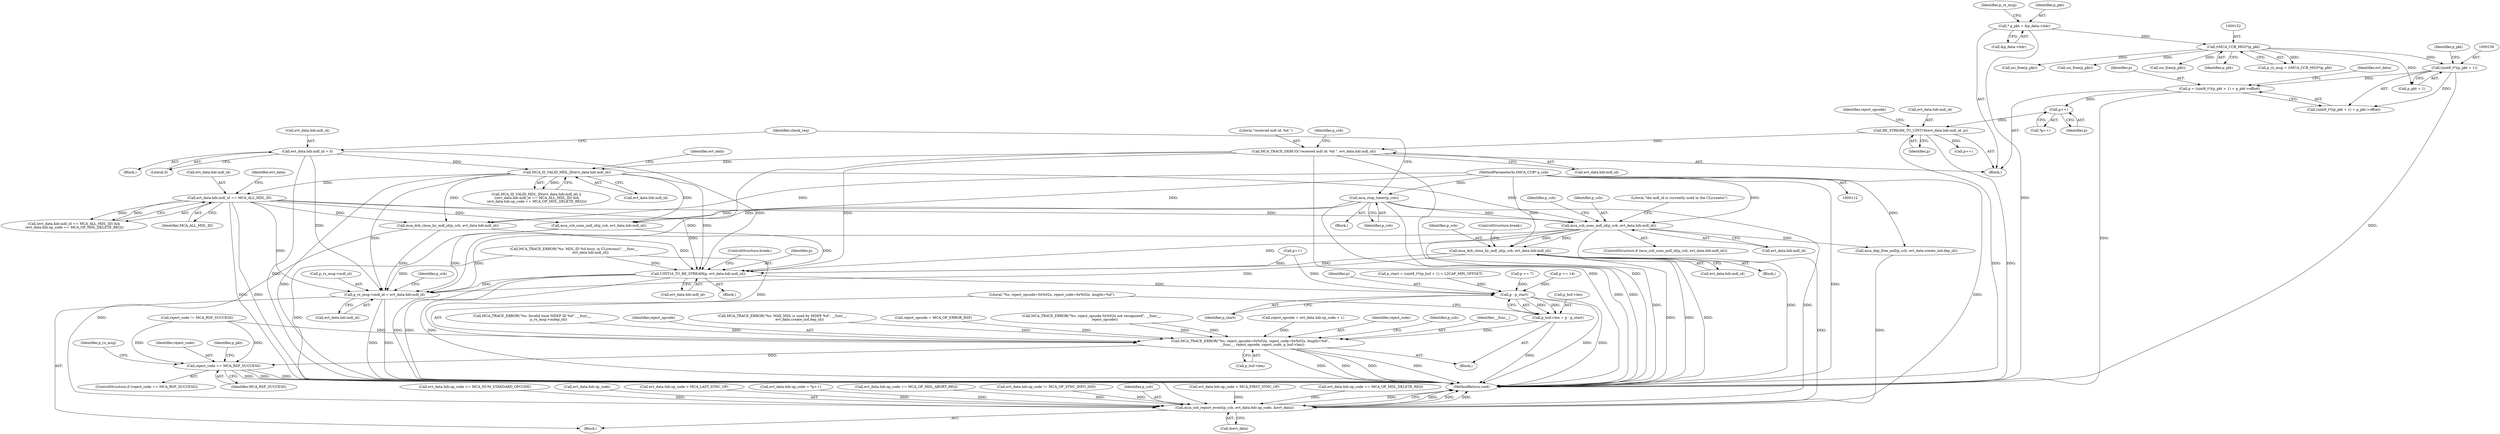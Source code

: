 digraph "0_Android_5216e6120160b28d76e9ee4dff9995e772647511@API" {
"1000495" [label="(Call,mca_dcb_close_by_mdl_id(p_ccb, evt_data.hdr.mdl_id))"];
"1000485" [label="(Call,mca_ccb_uses_mdl_id(p_ccb, evt_data.hdr.mdl_id))"];
"1000326" [label="(Call,mca_stop_timer(p_ccb))"];
"1000113" [label="(MethodParameterIn,tMCA_CCB* p_ccb)"];
"1000404" [label="(Call,MCA_IS_VALID_MDL_ID(evt_data.hdr.mdl_id))"];
"1000376" [label="(Call,evt_data.hdr.mdl_id = 0)"];
"1000190" [label="(Call,MCA_TRACE_DEBUG(\"received mdl id: %d \", evt_data.hdr.mdl_id))"];
"1000174" [label="(Call,BE_STREAM_TO_UINT16(evt_data.hdr.mdl_id, p))"];
"1000172" [label="(Call,p++)"];
"1000154" [label="(Call,p = (uint8_t*)(p_pkt + 1) + p_pkt->offset)"];
"1000157" [label="(Call,(uint8_t*)(p_pkt + 1))"];
"1000151" [label="(Call,(tMCA_CCB_MSG*)p_pkt)"];
"1000117" [label="(Call,* p_pkt = &p_data->hdr)"];
"1000411" [label="(Call,evt_data.hdr.mdl_id == MCA_ALL_MDL_ID)"];
"1000629" [label="(Call,UINT16_TO_BE_STREAM(p, evt_data.hdr.mdl_id))"];
"1000671" [label="(Call,p - p_start)"];
"1000667" [label="(Call,p_buf->len = p - p_start)"];
"1000674" [label="(Call,MCA_TRACE_ERROR(\"%s: reject_opcode=0x%02x, reject_code=0x%02x, length=%d\",\n                      __func__, reject_opcode, reject_code, p_buf->len))"];
"1000692" [label="(Call,reject_code == MCA_RSP_SUCCESS)"];
"1000705" [label="(Call,p_rx_msg->mdl_id = evt_data.hdr.mdl_id)"];
"1000729" [label="(Call,mca_ccb_report_event(p_ccb, evt_data.hdr.op_code, &evt_data))"];
"1000351" [label="(Call,evt_data.hdr.op_code >= MCA_NUM_STANDARD_OPCODE)"];
"1000731" [label="(Call,evt_data.hdr.op_code)"];
"1000171" [label="(Call,*p++)"];
"1000365" [label="(Call,evt_data.hdr.op_code > MCA_LAST_SYNC_OP)"];
"1000693" [label="(Identifier,reject_code)"];
"1000672" [label="(Identifier,p)"];
"1000287" [label="(Block,)"];
"1000156" [label="(Call,(uint8_t*)(p_pkt + 1) + p_pkt->offset)"];
"1000129" [label="(Identifier,p_rx_msg)"];
"1000330" [label="(Call,osi_free(p_pkt))"];
"1000327" [label="(Identifier,p_ccb)"];
"1000165" [label="(Call,evt_data.hdr.op_code = *p++)"];
"1000537" [label="(Call,MCA_TRACE_ERROR(\"%s: MDL_ID %d busy, in CL(reconn)\", __func__,\n                              evt_data.hdr.mdl_id))"];
"1000157" [label="(Call,(uint8_t*)(p_pkt + 1))"];
"1000159" [label="(Call,p_pkt + 1)"];
"1000507" [label="(Identifier,p_ccb)"];
"1000674" [label="(Call,MCA_TRACE_ERROR(\"%s: reject_opcode=0x%02x, reject_code=0x%02x, length=%d\",\n                      __func__, reject_opcode, reject_code, p_buf->len))"];
"1000377" [label="(Call,evt_data.hdr.mdl_id)"];
"1000200" [label="(Identifier,p_ccb)"];
"1000636" [label="(ControlStructure,break;)"];
"1000486" [label="(Identifier,p_ccb)"];
"1000668" [label="(Call,p_buf->len)"];
"1000326" [label="(Call,mca_stop_timer(p_ccb))"];
"1000405" [label="(Call,evt_data.hdr.mdl_id)"];
"1000736" [label="(Call,&evt_data)"];
"1000154" [label="(Call,p = (uint8_t*)(p_pkt + 1) + p_pkt->offset)"];
"1000172" [label="(Call,p++)"];
"1000722" [label="(Call,osi_free(p_pkt))"];
"1000382" [label="(Literal,0)"];
"1000117" [label="(Call,* p_pkt = &p_data->hdr)"];
"1000168" [label="(Identifier,evt_data)"];
"1000181" [label="(Call,reject_opcode = evt_data.hdr.op_code + 1)"];
"1000174" [label="(Call,BE_STREAM_TO_UINT16(evt_data.hdr.mdl_id, p))"];
"1000629" [label="(Call,UINT16_TO_BE_STREAM(p, evt_data.hdr.mdl_id))"];
"1000372" [label="(Block,)"];
"1000678" [label="(Identifier,reject_code)"];
"1000716" [label="(Identifier,p_ccb)"];
"1000213" [label="(Call,evt_data.hdr.op_code == MCA_OP_MDL_ABORT_REQ)"];
"1000684" [label="(Identifier,p_ccb)"];
"1000414" [label="(Identifier,evt_data)"];
"1000666" [label="(Block,)"];
"1000691" [label="(ControlStructure,if (reject_code == MCA_RSP_SUCCESS))"];
"1000676" [label="(Identifier,__func__)"];
"1000555" [label="(Call,mca_dcb_close_by_mdl_id(p_ccb, evt_data.hdr.mdl_id))"];
"1000474" [label="(Call,MCA_TRACE_ERROR(\"%s: Invalid local MDEP ID %d\", __func__,\n                              p_rx_msg->mdep_id))"];
"1000175" [label="(Call,evt_data.hdr.mdl_id)"];
"1000529" [label="(Call,mca_ccb_uses_mdl_id(p_ccb, evt_data.hdr.mdl_id))"];
"1000485" [label="(Call,mca_ccb_uses_mdl_id(p_ccb, evt_data.hdr.mdl_id))"];
"1000115" [label="(Block,)"];
"1000526" [label="(ControlStructure,break;)"];
"1000673" [label="(Identifier,p_start)"];
"1000496" [label="(Identifier,p_ccb)"];
"1000173" [label="(Identifier,p)"];
"1000376" [label="(Call,evt_data.hdr.mdl_id = 0)"];
"1000113" [label="(MethodParameterIn,tMCA_CCB* p_ccb)"];
"1000729" [label="(Call,mca_ccb_report_event(p_ccb, evt_data.hdr.op_code, &evt_data))"];
"1000677" [label="(Identifier,reject_opcode)"];
"1000515" [label="(Call,MCA_TRACE_ERROR(\"%s: MAX_MDL is used by MDEP %d\", __func__,\n                                evt_data.create_ind.dep_id))"];
"1000739" [label="(Call,osi_free(p_pkt))"];
"1000569" [label="(Call,reject_code != MCA_RSP_SUCCESS)"];
"1000740" [label="(Identifier,p_pkt)"];
"1000421" [label="(Identifier,evt_data)"];
"1000151" [label="(Call,(tMCA_CCB_MSG*)p_pkt)"];
"1000153" [label="(Identifier,p_pkt)"];
"1000572" [label="(Call,evt_data.hdr.op_code != MCA_OP_SYNC_INFO_IND)"];
"1000741" [label="(MethodReturn,void)"];
"1000706" [label="(Call,p_rx_msg->mdl_id)"];
"1000698" [label="(Identifier,p_rx_msg)"];
"1000373" [label="(Call,reject_opcode = MCA_OP_ERROR_RSP)"];
"1000412" [label="(Call,evt_data.hdr.mdl_id)"];
"1000492" [label="(Block,)"];
"1000192" [label="(Call,evt_data.hdr.mdl_id)"];
"1000667" [label="(Call,p_buf->len = p - p_start)"];
"1000705" [label="(Call,p_rx_msg->mdl_id = evt_data.hdr.mdl_id)"];
"1000182" [label="(Identifier,reject_opcode)"];
"1000417" [label="(Identifier,MCA_ALL_MDL_ID)"];
"1000497" [label="(Call,evt_data.hdr.mdl_id)"];
"1000444" [label="(Call,p++)"];
"1000642" [label="(Call,p += 7)"];
"1000651" [label="(Call,p += 14)"];
"1000631" [label="(Call,evt_data.hdr.mdl_id)"];
"1000403" [label="(Call,MCA_IS_VALID_MDL_ID(evt_data.hdr.mdl_id) ||\n ((evt_data.hdr.mdl_id == MCA_ALL_MDL_ID) &&\n (evt_data.hdr.op_code == MCA_OP_MDL_DELETE_REQ)))"];
"1000695" [label="(Block,)"];
"1000614" [label="(Call,p++)"];
"1000404" [label="(Call,MCA_IS_VALID_MDL_ID(evt_data.hdr.mdl_id))"];
"1000656" [label="(Call,MCA_TRACE_ERROR(\"%s: reject_opcode 0x%02x not recognized\", __func__,\n                        reject_opcode))"];
"1000149" [label="(Call,p_rx_msg = (tMCA_CCB_MSG*)p_pkt)"];
"1000730" [label="(Identifier,p_ccb)"];
"1000494" [label="(Literal,\"the mdl_id is currently used in the CL(create)\")"];
"1000180" [label="(Identifier,p)"];
"1000118" [label="(Identifier,p_pkt)"];
"1000506" [label="(Call,mca_dep_free_mdl(p_ccb, evt_data.create_ind.dep_id))"];
"1000119" [label="(Call,&p_data->hdr)"];
"1000392" [label="(Identifier,check_req)"];
"1000410" [label="(Call,(evt_data.hdr.mdl_id == MCA_ALL_MDL_ID) &&\n (evt_data.hdr.op_code == MCA_OP_MDL_DELETE_REQ))"];
"1000358" [label="(Call,evt_data.hdr.op_code < MCA_FIRST_SYNC_OP)"];
"1000163" [label="(Identifier,p_pkt)"];
"1000190" [label="(Call,MCA_TRACE_DEBUG(\"received mdl id: %d \", evt_data.hdr.mdl_id))"];
"1000671" [label="(Call,p - p_start)"];
"1000418" [label="(Call,evt_data.hdr.op_code == MCA_OP_MDL_DELETE_REQ)"];
"1000191" [label="(Literal,\"received mdl id: %d \")"];
"1000709" [label="(Call,evt_data.hdr.mdl_id)"];
"1000484" [label="(ControlStructure,if (mca_ccb_uses_mdl_id(p_ccb, evt_data.hdr.mdl_id)))"];
"1000694" [label="(Identifier,MCA_RSP_SUCCESS)"];
"1000692" [label="(Call,reject_code == MCA_RSP_SUCCESS)"];
"1000155" [label="(Identifier,p)"];
"1000623" [label="(Block,)"];
"1000630" [label="(Identifier,p)"];
"1000679" [label="(Call,p_buf->len)"];
"1000487" [label="(Call,evt_data.hdr.mdl_id)"];
"1000675" [label="(Literal,\"%s: reject_opcode=0x%02x, reject_code=0x%02x, length=%d\")"];
"1000598" [label="(Call,p_start = (uint8_t*)(p_buf + 1) + L2CAP_MIN_OFFSET)"];
"1000495" [label="(Call,mca_dcb_close_by_mdl_id(p_ccb, evt_data.hdr.mdl_id))"];
"1000411" [label="(Call,evt_data.hdr.mdl_id == MCA_ALL_MDL_ID)"];
"1000495" -> "1000492"  [label="AST: "];
"1000495" -> "1000497"  [label="CFG: "];
"1000496" -> "1000495"  [label="AST: "];
"1000497" -> "1000495"  [label="AST: "];
"1000526" -> "1000495"  [label="CFG: "];
"1000495" -> "1000741"  [label="DDG: "];
"1000495" -> "1000741"  [label="DDG: "];
"1000495" -> "1000741"  [label="DDG: "];
"1000485" -> "1000495"  [label="DDG: "];
"1000485" -> "1000495"  [label="DDG: "];
"1000113" -> "1000495"  [label="DDG: "];
"1000495" -> "1000629"  [label="DDG: "];
"1000495" -> "1000705"  [label="DDG: "];
"1000495" -> "1000729"  [label="DDG: "];
"1000485" -> "1000484"  [label="AST: "];
"1000485" -> "1000487"  [label="CFG: "];
"1000486" -> "1000485"  [label="AST: "];
"1000487" -> "1000485"  [label="AST: "];
"1000494" -> "1000485"  [label="CFG: "];
"1000507" -> "1000485"  [label="CFG: "];
"1000485" -> "1000741"  [label="DDG: "];
"1000485" -> "1000741"  [label="DDG: "];
"1000326" -> "1000485"  [label="DDG: "];
"1000113" -> "1000485"  [label="DDG: "];
"1000404" -> "1000485"  [label="DDG: "];
"1000411" -> "1000485"  [label="DDG: "];
"1000485" -> "1000506"  [label="DDG: "];
"1000485" -> "1000629"  [label="DDG: "];
"1000485" -> "1000705"  [label="DDG: "];
"1000326" -> "1000287"  [label="AST: "];
"1000326" -> "1000327"  [label="CFG: "];
"1000327" -> "1000326"  [label="AST: "];
"1000392" -> "1000326"  [label="CFG: "];
"1000326" -> "1000741"  [label="DDG: "];
"1000326" -> "1000741"  [label="DDG: "];
"1000113" -> "1000326"  [label="DDG: "];
"1000326" -> "1000529"  [label="DDG: "];
"1000326" -> "1000555"  [label="DDG: "];
"1000326" -> "1000729"  [label="DDG: "];
"1000113" -> "1000112"  [label="AST: "];
"1000113" -> "1000741"  [label="DDG: "];
"1000113" -> "1000506"  [label="DDG: "];
"1000113" -> "1000529"  [label="DDG: "];
"1000113" -> "1000555"  [label="DDG: "];
"1000113" -> "1000729"  [label="DDG: "];
"1000404" -> "1000403"  [label="AST: "];
"1000404" -> "1000405"  [label="CFG: "];
"1000405" -> "1000404"  [label="AST: "];
"1000414" -> "1000404"  [label="CFG: "];
"1000403" -> "1000404"  [label="CFG: "];
"1000404" -> "1000741"  [label="DDG: "];
"1000404" -> "1000403"  [label="DDG: "];
"1000376" -> "1000404"  [label="DDG: "];
"1000190" -> "1000404"  [label="DDG: "];
"1000404" -> "1000411"  [label="DDG: "];
"1000404" -> "1000529"  [label="DDG: "];
"1000404" -> "1000555"  [label="DDG: "];
"1000404" -> "1000629"  [label="DDG: "];
"1000404" -> "1000705"  [label="DDG: "];
"1000376" -> "1000372"  [label="AST: "];
"1000376" -> "1000382"  [label="CFG: "];
"1000377" -> "1000376"  [label="AST: "];
"1000382" -> "1000376"  [label="AST: "];
"1000392" -> "1000376"  [label="CFG: "];
"1000376" -> "1000741"  [label="DDG: "];
"1000376" -> "1000629"  [label="DDG: "];
"1000376" -> "1000705"  [label="DDG: "];
"1000190" -> "1000115"  [label="AST: "];
"1000190" -> "1000192"  [label="CFG: "];
"1000191" -> "1000190"  [label="AST: "];
"1000192" -> "1000190"  [label="AST: "];
"1000200" -> "1000190"  [label="CFG: "];
"1000190" -> "1000741"  [label="DDG: "];
"1000190" -> "1000741"  [label="DDG: "];
"1000174" -> "1000190"  [label="DDG: "];
"1000190" -> "1000629"  [label="DDG: "];
"1000190" -> "1000705"  [label="DDG: "];
"1000174" -> "1000115"  [label="AST: "];
"1000174" -> "1000180"  [label="CFG: "];
"1000175" -> "1000174"  [label="AST: "];
"1000180" -> "1000174"  [label="AST: "];
"1000182" -> "1000174"  [label="CFG: "];
"1000174" -> "1000741"  [label="DDG: "];
"1000174" -> "1000741"  [label="DDG: "];
"1000172" -> "1000174"  [label="DDG: "];
"1000174" -> "1000444"  [label="DDG: "];
"1000172" -> "1000171"  [label="AST: "];
"1000172" -> "1000173"  [label="CFG: "];
"1000173" -> "1000172"  [label="AST: "];
"1000171" -> "1000172"  [label="CFG: "];
"1000154" -> "1000172"  [label="DDG: "];
"1000154" -> "1000115"  [label="AST: "];
"1000154" -> "1000156"  [label="CFG: "];
"1000155" -> "1000154"  [label="AST: "];
"1000156" -> "1000154"  [label="AST: "];
"1000168" -> "1000154"  [label="CFG: "];
"1000154" -> "1000741"  [label="DDG: "];
"1000157" -> "1000154"  [label="DDG: "];
"1000157" -> "1000156"  [label="AST: "];
"1000157" -> "1000159"  [label="CFG: "];
"1000158" -> "1000157"  [label="AST: "];
"1000159" -> "1000157"  [label="AST: "];
"1000163" -> "1000157"  [label="CFG: "];
"1000157" -> "1000741"  [label="DDG: "];
"1000157" -> "1000156"  [label="DDG: "];
"1000151" -> "1000157"  [label="DDG: "];
"1000151" -> "1000149"  [label="AST: "];
"1000151" -> "1000153"  [label="CFG: "];
"1000152" -> "1000151"  [label="AST: "];
"1000153" -> "1000151"  [label="AST: "];
"1000149" -> "1000151"  [label="CFG: "];
"1000151" -> "1000149"  [label="DDG: "];
"1000117" -> "1000151"  [label="DDG: "];
"1000151" -> "1000159"  [label="DDG: "];
"1000151" -> "1000330"  [label="DDG: "];
"1000151" -> "1000722"  [label="DDG: "];
"1000151" -> "1000739"  [label="DDG: "];
"1000117" -> "1000115"  [label="AST: "];
"1000117" -> "1000119"  [label="CFG: "];
"1000118" -> "1000117"  [label="AST: "];
"1000119" -> "1000117"  [label="AST: "];
"1000129" -> "1000117"  [label="CFG: "];
"1000117" -> "1000741"  [label="DDG: "];
"1000411" -> "1000410"  [label="AST: "];
"1000411" -> "1000417"  [label="CFG: "];
"1000412" -> "1000411"  [label="AST: "];
"1000417" -> "1000411"  [label="AST: "];
"1000421" -> "1000411"  [label="CFG: "];
"1000410" -> "1000411"  [label="CFG: "];
"1000411" -> "1000741"  [label="DDG: "];
"1000411" -> "1000741"  [label="DDG: "];
"1000411" -> "1000410"  [label="DDG: "];
"1000411" -> "1000410"  [label="DDG: "];
"1000411" -> "1000529"  [label="DDG: "];
"1000411" -> "1000555"  [label="DDG: "];
"1000411" -> "1000629"  [label="DDG: "];
"1000411" -> "1000705"  [label="DDG: "];
"1000629" -> "1000623"  [label="AST: "];
"1000629" -> "1000631"  [label="CFG: "];
"1000630" -> "1000629"  [label="AST: "];
"1000631" -> "1000629"  [label="AST: "];
"1000636" -> "1000629"  [label="CFG: "];
"1000629" -> "1000741"  [label="DDG: "];
"1000629" -> "1000741"  [label="DDG: "];
"1000629" -> "1000741"  [label="DDG: "];
"1000614" -> "1000629"  [label="DDG: "];
"1000537" -> "1000629"  [label="DDG: "];
"1000529" -> "1000629"  [label="DDG: "];
"1000555" -> "1000629"  [label="DDG: "];
"1000629" -> "1000671"  [label="DDG: "];
"1000629" -> "1000705"  [label="DDG: "];
"1000671" -> "1000667"  [label="AST: "];
"1000671" -> "1000673"  [label="CFG: "];
"1000672" -> "1000671"  [label="AST: "];
"1000673" -> "1000671"  [label="AST: "];
"1000667" -> "1000671"  [label="CFG: "];
"1000671" -> "1000741"  [label="DDG: "];
"1000671" -> "1000741"  [label="DDG: "];
"1000671" -> "1000667"  [label="DDG: "];
"1000671" -> "1000667"  [label="DDG: "];
"1000642" -> "1000671"  [label="DDG: "];
"1000651" -> "1000671"  [label="DDG: "];
"1000614" -> "1000671"  [label="DDG: "];
"1000598" -> "1000671"  [label="DDG: "];
"1000667" -> "1000666"  [label="AST: "];
"1000668" -> "1000667"  [label="AST: "];
"1000675" -> "1000667"  [label="CFG: "];
"1000667" -> "1000741"  [label="DDG: "];
"1000667" -> "1000674"  [label="DDG: "];
"1000674" -> "1000666"  [label="AST: "];
"1000674" -> "1000679"  [label="CFG: "];
"1000675" -> "1000674"  [label="AST: "];
"1000676" -> "1000674"  [label="AST: "];
"1000677" -> "1000674"  [label="AST: "];
"1000678" -> "1000674"  [label="AST: "];
"1000679" -> "1000674"  [label="AST: "];
"1000684" -> "1000674"  [label="CFG: "];
"1000674" -> "1000741"  [label="DDG: "];
"1000674" -> "1000741"  [label="DDG: "];
"1000674" -> "1000741"  [label="DDG: "];
"1000674" -> "1000741"  [label="DDG: "];
"1000474" -> "1000674"  [label="DDG: "];
"1000656" -> "1000674"  [label="DDG: "];
"1000656" -> "1000674"  [label="DDG: "];
"1000537" -> "1000674"  [label="DDG: "];
"1000515" -> "1000674"  [label="DDG: "];
"1000181" -> "1000674"  [label="DDG: "];
"1000373" -> "1000674"  [label="DDG: "];
"1000569" -> "1000674"  [label="DDG: "];
"1000674" -> "1000692"  [label="DDG: "];
"1000692" -> "1000691"  [label="AST: "];
"1000692" -> "1000694"  [label="CFG: "];
"1000693" -> "1000692"  [label="AST: "];
"1000694" -> "1000692"  [label="AST: "];
"1000698" -> "1000692"  [label="CFG: "];
"1000740" -> "1000692"  [label="CFG: "];
"1000692" -> "1000741"  [label="DDG: "];
"1000692" -> "1000741"  [label="DDG: "];
"1000692" -> "1000741"  [label="DDG: "];
"1000569" -> "1000692"  [label="DDG: "];
"1000569" -> "1000692"  [label="DDG: "];
"1000705" -> "1000695"  [label="AST: "];
"1000705" -> "1000709"  [label="CFG: "];
"1000706" -> "1000705"  [label="AST: "];
"1000709" -> "1000705"  [label="AST: "];
"1000716" -> "1000705"  [label="CFG: "];
"1000705" -> "1000741"  [label="DDG: "];
"1000705" -> "1000741"  [label="DDG: "];
"1000537" -> "1000705"  [label="DDG: "];
"1000555" -> "1000705"  [label="DDG: "];
"1000529" -> "1000705"  [label="DDG: "];
"1000729" -> "1000695"  [label="AST: "];
"1000729" -> "1000736"  [label="CFG: "];
"1000730" -> "1000729"  [label="AST: "];
"1000731" -> "1000729"  [label="AST: "];
"1000736" -> "1000729"  [label="AST: "];
"1000741" -> "1000729"  [label="CFG: "];
"1000729" -> "1000741"  [label="DDG: "];
"1000729" -> "1000741"  [label="DDG: "];
"1000729" -> "1000741"  [label="DDG: "];
"1000729" -> "1000741"  [label="DDG: "];
"1000506" -> "1000729"  [label="DDG: "];
"1000555" -> "1000729"  [label="DDG: "];
"1000529" -> "1000729"  [label="DDG: "];
"1000213" -> "1000729"  [label="DDG: "];
"1000365" -> "1000729"  [label="DDG: "];
"1000351" -> "1000729"  [label="DDG: "];
"1000418" -> "1000729"  [label="DDG: "];
"1000572" -> "1000729"  [label="DDG: "];
"1000358" -> "1000729"  [label="DDG: "];
"1000165" -> "1000729"  [label="DDG: "];
}
